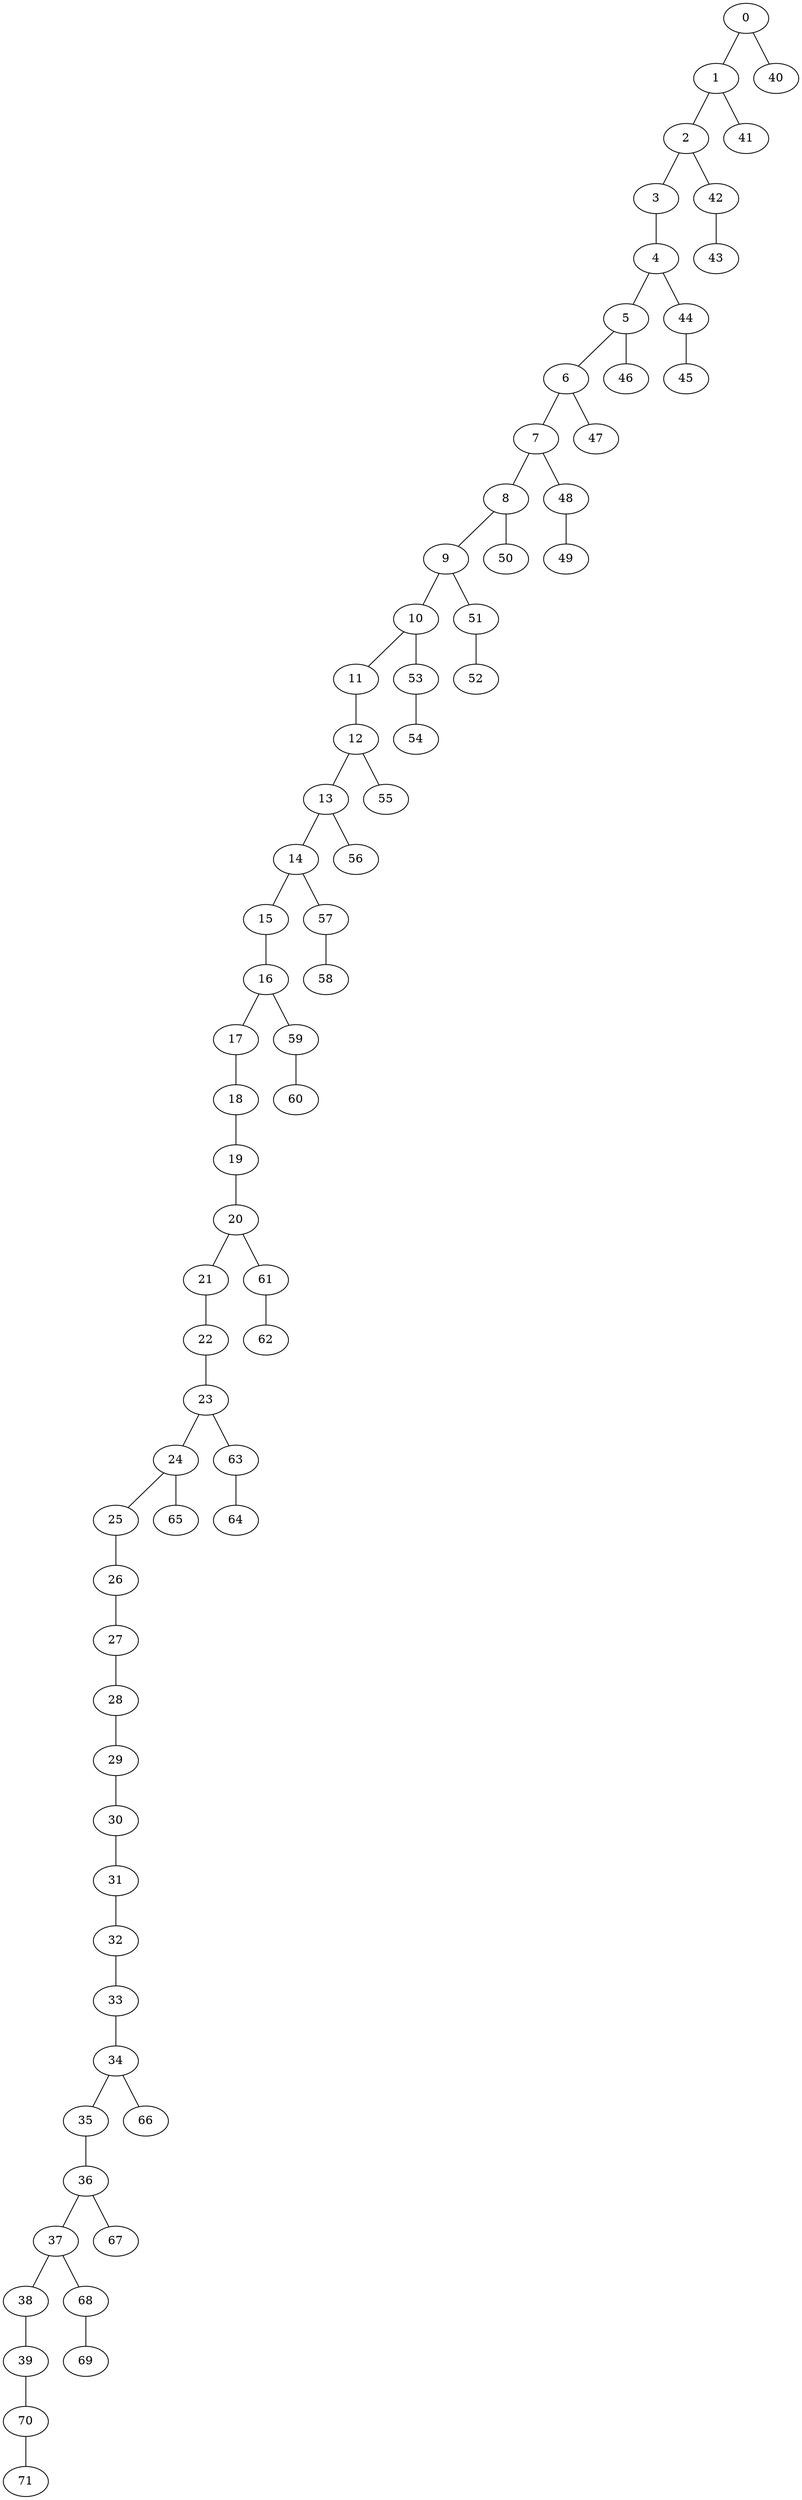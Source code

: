 graph g {0;1;2;3;4;5;6;7;8;9;10;11;12;13;14;15;16;17;18;19;20;21;22;23;24;25;26;27;28;29;30;31;32;33;34;35;36;37;38;39;40;41;42;43;44;45;46;47;48;49;50;51;52;53;54;55;56;57;58;59;60;61;62;63;64;65;66;67;68;69;70;71;0 -- 1;0 -- 40;1 -- 2;1 -- 41;2 -- 3;2 -- 42;3 -- 4;4 -- 5;4 -- 44;5 -- 6;5 -- 46;6 -- 7;6 -- 47;7 -- 8;7 -- 48;8 -- 9;8 -- 50;9 -- 10;9 -- 51;10 -- 11;10 -- 53;11 -- 12;12 -- 13;12 -- 55;13 -- 14;13 -- 56;14 -- 15;14 -- 57;15 -- 16;16 -- 17;16 -- 59;17 -- 18;18 -- 19;19 -- 20;20 -- 21;20 -- 61;21 -- 22;22 -- 23;23 -- 24;23 -- 63;24 -- 25;24 -- 65;25 -- 26;26 -- 27;27 -- 28;28 -- 29;29 -- 30;30 -- 31;31 -- 32;32 -- 33;33 -- 34;34 -- 35;34 -- 66;35 -- 36;36 -- 37;36 -- 67;37 -- 38;37 -- 68;38 -- 39;39 -- 70;42 -- 43;44 -- 45;48 -- 49;51 -- 52;53 -- 54;57 -- 58;59 -- 60;61 -- 62;63 -- 64;68 -- 69;70 -- 71;}